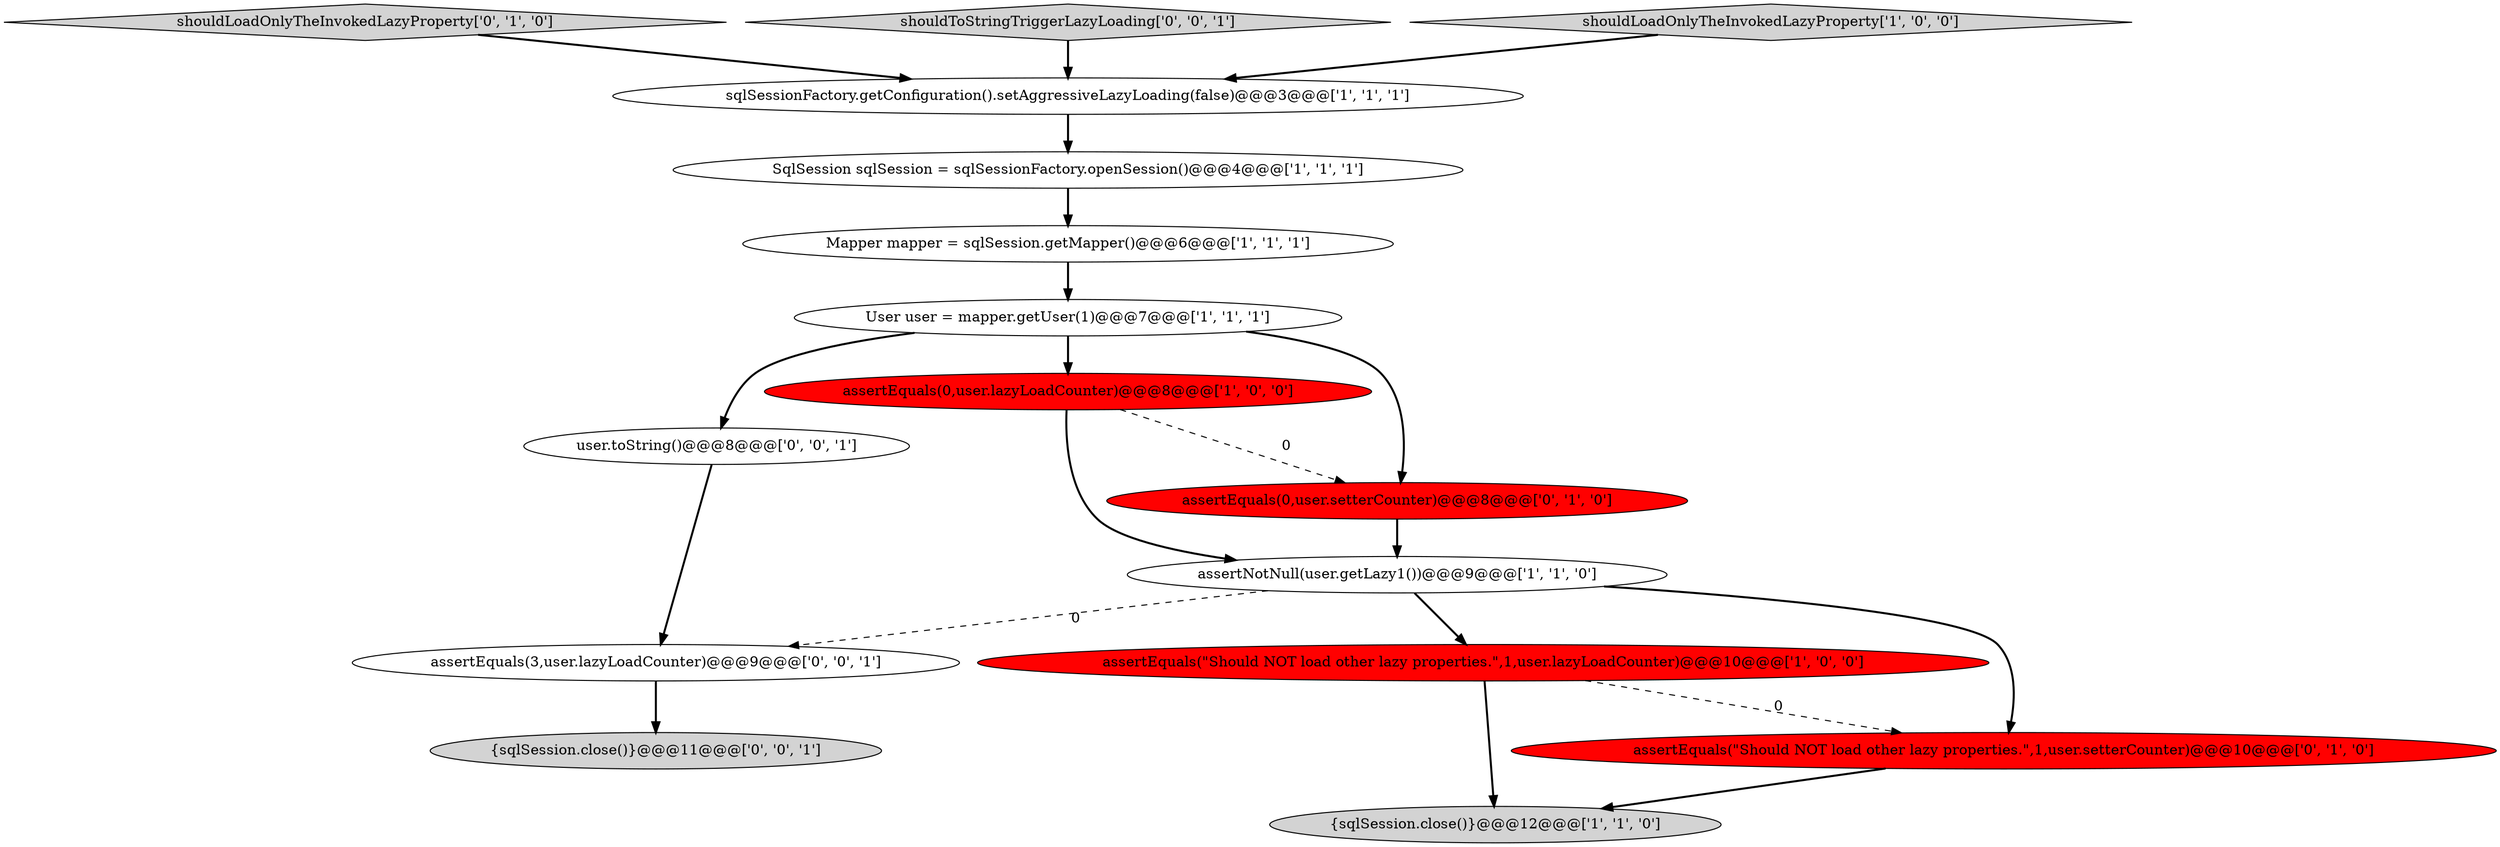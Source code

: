 digraph {
12 [style = filled, label = "user.toString()@@@8@@@['0', '0', '1']", fillcolor = white, shape = ellipse image = "AAA0AAABBB3BBB"];
15 [style = filled, label = "{sqlSession.close()}@@@11@@@['0', '0', '1']", fillcolor = lightgray, shape = ellipse image = "AAA0AAABBB3BBB"];
7 [style = filled, label = "SqlSession sqlSession = sqlSessionFactory.openSession()@@@4@@@['1', '1', '1']", fillcolor = white, shape = ellipse image = "AAA0AAABBB1BBB"];
8 [style = filled, label = "assertNotNull(user.getLazy1())@@@9@@@['1', '1', '0']", fillcolor = white, shape = ellipse image = "AAA0AAABBB1BBB"];
2 [style = filled, label = "sqlSessionFactory.getConfiguration().setAggressiveLazyLoading(false)@@@3@@@['1', '1', '1']", fillcolor = white, shape = ellipse image = "AAA0AAABBB1BBB"];
6 [style = filled, label = "assertEquals(\"Should NOT load other lazy properties.\",1,user.lazyLoadCounter)@@@10@@@['1', '0', '0']", fillcolor = red, shape = ellipse image = "AAA1AAABBB1BBB"];
10 [style = filled, label = "shouldLoadOnlyTheInvokedLazyProperty['0', '1', '0']", fillcolor = lightgray, shape = diamond image = "AAA0AAABBB2BBB"];
14 [style = filled, label = "shouldToStringTriggerLazyLoading['0', '0', '1']", fillcolor = lightgray, shape = diamond image = "AAA0AAABBB3BBB"];
13 [style = filled, label = "assertEquals(3,user.lazyLoadCounter)@@@9@@@['0', '0', '1']", fillcolor = white, shape = ellipse image = "AAA0AAABBB3BBB"];
1 [style = filled, label = "shouldLoadOnlyTheInvokedLazyProperty['1', '0', '0']", fillcolor = lightgray, shape = diamond image = "AAA0AAABBB1BBB"];
0 [style = filled, label = "assertEquals(0,user.lazyLoadCounter)@@@8@@@['1', '0', '0']", fillcolor = red, shape = ellipse image = "AAA1AAABBB1BBB"];
4 [style = filled, label = "{sqlSession.close()}@@@12@@@['1', '1', '0']", fillcolor = lightgray, shape = ellipse image = "AAA0AAABBB1BBB"];
11 [style = filled, label = "assertEquals(0,user.setterCounter)@@@8@@@['0', '1', '0']", fillcolor = red, shape = ellipse image = "AAA1AAABBB2BBB"];
9 [style = filled, label = "assertEquals(\"Should NOT load other lazy properties.\",1,user.setterCounter)@@@10@@@['0', '1', '0']", fillcolor = red, shape = ellipse image = "AAA1AAABBB2BBB"];
5 [style = filled, label = "User user = mapper.getUser(1)@@@7@@@['1', '1', '1']", fillcolor = white, shape = ellipse image = "AAA0AAABBB1BBB"];
3 [style = filled, label = "Mapper mapper = sqlSession.getMapper()@@@6@@@['1', '1', '1']", fillcolor = white, shape = ellipse image = "AAA0AAABBB1BBB"];
8->13 [style = dashed, label="0"];
11->8 [style = bold, label=""];
6->4 [style = bold, label=""];
12->13 [style = bold, label=""];
10->2 [style = bold, label=""];
3->5 [style = bold, label=""];
8->6 [style = bold, label=""];
1->2 [style = bold, label=""];
5->11 [style = bold, label=""];
2->7 [style = bold, label=""];
13->15 [style = bold, label=""];
14->2 [style = bold, label=""];
0->11 [style = dashed, label="0"];
5->0 [style = bold, label=""];
5->12 [style = bold, label=""];
6->9 [style = dashed, label="0"];
7->3 [style = bold, label=""];
9->4 [style = bold, label=""];
0->8 [style = bold, label=""];
8->9 [style = bold, label=""];
}
